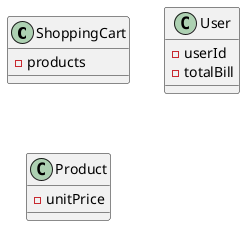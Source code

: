 @startuml

class ShoppingCart {
   - products
}

'entity'
class User {
   - userId
   - totalBill
}

'value object'
class Product {
   - unitPrice

}

@enduml
